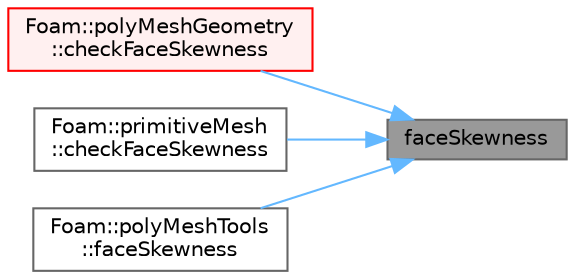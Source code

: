 digraph "faceSkewness"
{
 // LATEX_PDF_SIZE
  bgcolor="transparent";
  edge [fontname=Helvetica,fontsize=10,labelfontname=Helvetica,labelfontsize=10];
  node [fontname=Helvetica,fontsize=10,shape=box,height=0.2,width=0.4];
  rankdir="RL";
  Node1 [id="Node000001",label="faceSkewness",height=0.2,width=0.4,color="gray40", fillcolor="grey60", style="filled", fontcolor="black",tooltip=" "];
  Node1 -> Node2 [id="edge1_Node000001_Node000002",dir="back",color="steelblue1",style="solid",tooltip=" "];
  Node2 [id="Node000002",label="Foam::polyMeshGeometry\l::checkFaceSkewness",height=0.2,width=0.4,color="red", fillcolor="#FFF0F0", style="filled",URL="$classFoam_1_1polyMeshGeometry.html#a2df259c9e50de61beac65c3757c224eb",tooltip=" "];
  Node1 -> Node5 [id="edge2_Node000001_Node000005",dir="back",color="steelblue1",style="solid",tooltip=" "];
  Node5 [id="Node000005",label="Foam::primitiveMesh\l::checkFaceSkewness",height=0.2,width=0.4,color="grey40", fillcolor="white", style="filled",URL="$classFoam_1_1primitiveMesh.html#abc7996d343e94f1ec0d601d5828d9413",tooltip=" "];
  Node1 -> Node6 [id="edge3_Node000001_Node000006",dir="back",color="steelblue1",style="solid",tooltip=" "];
  Node6 [id="Node000006",label="Foam::polyMeshTools\l::faceSkewness",height=0.2,width=0.4,color="grey40", fillcolor="white", style="filled",URL="$classFoam_1_1polyMeshTools.html#a18dd96d4299c9cd56aa762e236a9af0d",tooltip=" "];
}
